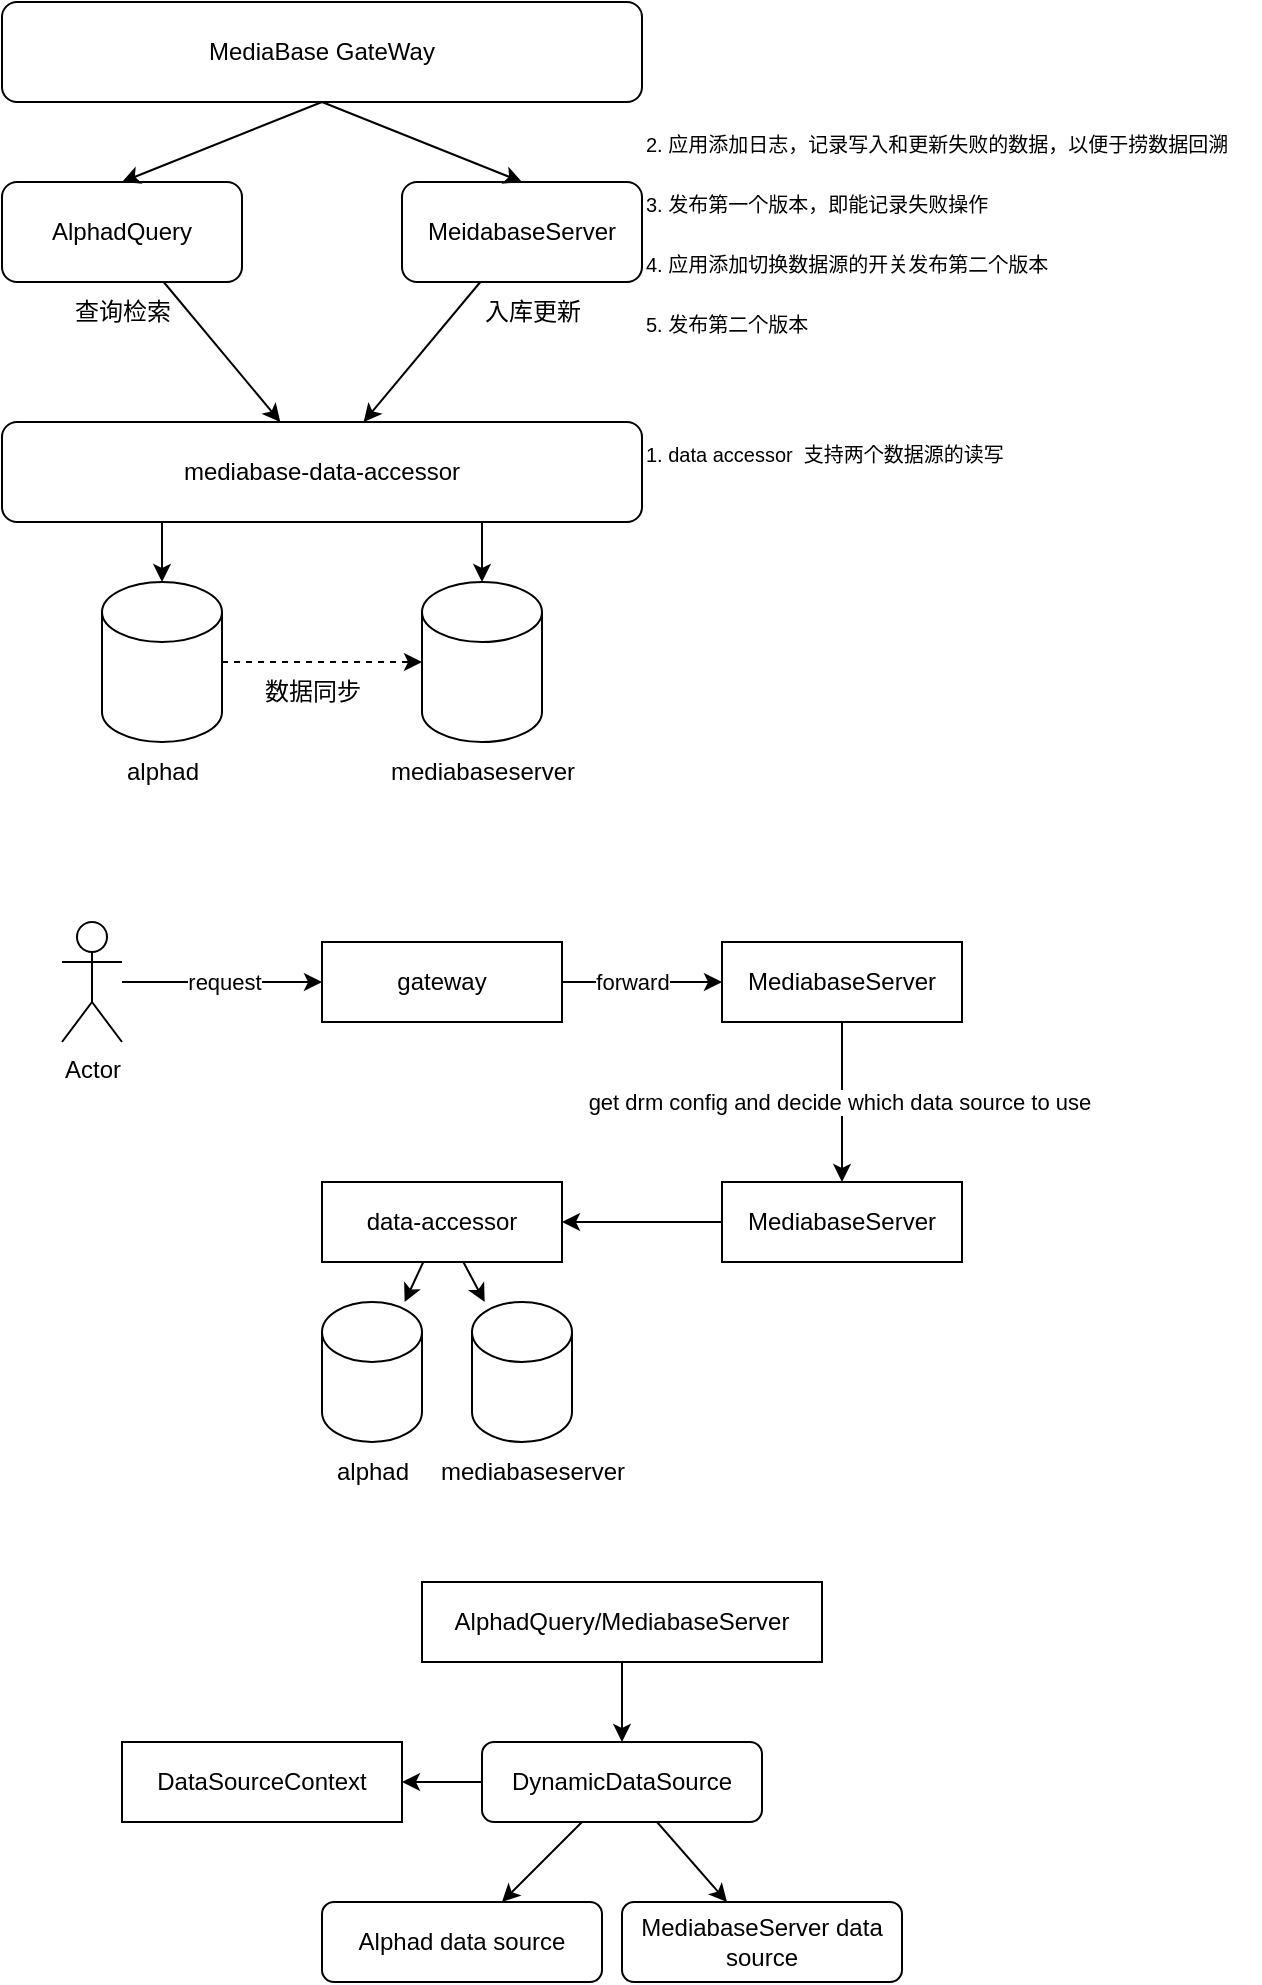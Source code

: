 <mxfile>
    <diagram name="第 1 页" id="VY7nu3ntrZxBlTPFbvwu">
        <mxGraphModel dx="904" dy="624" grid="1" gridSize="10" guides="1" tooltips="1" connect="1" arrows="1" fold="1" page="1" pageScale="1" pageWidth="850" pageHeight="1100" math="0" shadow="0">
            <root>
                <mxCell id="0"/>
                <mxCell id="1" parent="0"/>
                <mxCell id="2" value="mediabase-data-accessor" style="rounded=1;whiteSpace=wrap;html=1;" vertex="1" parent="1">
                    <mxGeometry x="160" y="340" width="320" height="50" as="geometry"/>
                </mxCell>
                <mxCell id="19" value="" style="edgeStyle=none;html=1;dashed=1;" edge="1" parent="1" source="3" target="4">
                    <mxGeometry relative="1" as="geometry"/>
                </mxCell>
                <mxCell id="3" value="" style="shape=cylinder3;whiteSpace=wrap;html=1;boundedLbl=1;backgroundOutline=1;size=15;movable=1;resizable=1;rotatable=1;deletable=1;editable=1;connectable=1;" vertex="1" parent="1">
                    <mxGeometry x="210" y="420" width="60" height="80" as="geometry"/>
                </mxCell>
                <mxCell id="4" value="" style="shape=cylinder3;whiteSpace=wrap;html=1;boundedLbl=1;backgroundOutline=1;size=15;movable=1;resizable=1;rotatable=1;deletable=1;editable=1;connectable=1;" vertex="1" parent="1">
                    <mxGeometry x="370" y="420" width="60" height="80" as="geometry"/>
                </mxCell>
                <mxCell id="5" value="&lt;span style=&quot;&quot;&gt;alphad&lt;/span&gt;" style="text;html=1;align=center;verticalAlign=middle;resizable=1;points=[];autosize=1;movable=1;rotatable=1;deletable=1;editable=1;connectable=1;" vertex="1" parent="1">
                    <mxGeometry x="210" y="500" width="60" height="30" as="geometry"/>
                </mxCell>
                <mxCell id="6" value="&lt;span style=&quot;&quot;&gt;mediabaseserver&lt;/span&gt;" style="text;html=1;align=center;verticalAlign=middle;resizable=1;points=[];autosize=1;movable=1;rotatable=1;deletable=1;editable=1;connectable=1;" vertex="1" parent="1">
                    <mxGeometry x="340" y="500" width="120" height="30" as="geometry"/>
                </mxCell>
                <mxCell id="7" value="" style="endArrow=classic;html=1;exitX=0.25;exitY=1;exitDx=0;exitDy=0;entryX=0.5;entryY=0;entryDx=0;entryDy=0;entryPerimeter=0;" edge="1" parent="1" source="2" target="3">
                    <mxGeometry width="50" height="50" relative="1" as="geometry">
                        <mxPoint x="400" y="490" as="sourcePoint"/>
                        <mxPoint x="270" y="450" as="targetPoint"/>
                    </mxGeometry>
                </mxCell>
                <mxCell id="8" value="" style="endArrow=classic;html=1;exitX=0.75;exitY=1;exitDx=0;exitDy=0;entryX=0.5;entryY=0;entryDx=0;entryDy=0;entryPerimeter=0;" edge="1" parent="1" source="2" target="4">
                    <mxGeometry width="50" height="50" relative="1" as="geometry">
                        <mxPoint x="290" y="410.0" as="sourcePoint"/>
                        <mxPoint x="390" y="420" as="targetPoint"/>
                    </mxGeometry>
                </mxCell>
                <mxCell id="11" value="" style="edgeStyle=none;html=1;" edge="1" parent="1" source="9" target="2">
                    <mxGeometry relative="1" as="geometry"/>
                </mxCell>
                <mxCell id="9" value="AlphadQuery" style="rounded=1;whiteSpace=wrap;html=1;" vertex="1" parent="1">
                    <mxGeometry x="160" y="220" width="120" height="50" as="geometry"/>
                </mxCell>
                <mxCell id="12" value="" style="edgeStyle=none;html=1;" edge="1" parent="1" source="10" target="2">
                    <mxGeometry relative="1" as="geometry"/>
                </mxCell>
                <mxCell id="10" value="&lt;span style=&quot;&quot;&gt;MeidabaseServer&lt;/span&gt;" style="rounded=1;whiteSpace=wrap;html=1;" vertex="1" parent="1">
                    <mxGeometry x="360" y="220" width="120" height="50" as="geometry"/>
                </mxCell>
                <mxCell id="13" value="入库更新" style="text;html=1;align=center;verticalAlign=middle;resizable=0;points=[];autosize=1;" vertex="1" parent="1">
                    <mxGeometry x="390" y="270" width="70" height="30" as="geometry"/>
                </mxCell>
                <mxCell id="14" value="查询检索" style="text;html=1;align=center;verticalAlign=middle;resizable=0;points=[];autosize=1;" vertex="1" parent="1">
                    <mxGeometry x="185" y="270" width="70" height="30" as="geometry"/>
                </mxCell>
                <mxCell id="17" value="" style="edgeStyle=none;html=1;entryX=0.5;entryY=0;entryDx=0;entryDy=0;exitX=0.5;exitY=1;exitDx=0;exitDy=0;" edge="1" parent="1" source="15" target="9">
                    <mxGeometry relative="1" as="geometry">
                        <mxPoint x="320" y="260.0" as="targetPoint"/>
                    </mxGeometry>
                </mxCell>
                <mxCell id="15" value="MediaBase GateWay" style="rounded=1;whiteSpace=wrap;html=1;" vertex="1" parent="1">
                    <mxGeometry x="160" y="130" width="320" height="50" as="geometry"/>
                </mxCell>
                <mxCell id="18" value="" style="edgeStyle=none;html=1;entryX=0.5;entryY=0;entryDx=0;entryDy=0;exitX=0.5;exitY=1;exitDx=0;exitDy=0;" edge="1" parent="1" source="15" target="10">
                    <mxGeometry relative="1" as="geometry">
                        <mxPoint x="291.538" y="190.0" as="sourcePoint"/>
                        <mxPoint x="230" y="230.0" as="targetPoint"/>
                    </mxGeometry>
                </mxCell>
                <mxCell id="21" value="数据同步" style="text;html=1;align=center;verticalAlign=middle;resizable=0;points=[];autosize=1;" vertex="1" parent="1">
                    <mxGeometry x="280" y="460" width="70" height="30" as="geometry"/>
                </mxCell>
                <mxCell id="23" value="1. data accessor&amp;nbsp; 支持两个数据源的读写" style="text;html=1;align=left;verticalAlign=middle;resizable=0;points=[];autosize=1;strokeColor=none;fillColor=none;fontSize=10;" vertex="1" parent="1">
                    <mxGeometry x="480" y="344" width="197" height="24" as="geometry"/>
                </mxCell>
                <mxCell id="24" value="2. 应用添加日志，记录写入和更新失败的数据，以便于捞数据回溯" style="text;html=1;align=left;verticalAlign=middle;resizable=0;points=[];autosize=1;strokeColor=none;fillColor=none;fontSize=10;" vertex="1" parent="1">
                    <mxGeometry x="480" y="189" width="309" height="24" as="geometry"/>
                </mxCell>
                <mxCell id="25" value="3. 发布第一个版本，即能记录失败操作" style="text;html=1;align=left;verticalAlign=middle;resizable=0;points=[];autosize=1;strokeColor=none;fillColor=none;fontSize=10;" vertex="1" parent="1">
                    <mxGeometry x="480" y="219" width="189" height="24" as="geometry"/>
                </mxCell>
                <mxCell id="26" value="4. 应用添加切换数据源的开关发布第二个版本" style="text;html=1;align=left;verticalAlign=middle;resizable=0;points=[];autosize=1;strokeColor=none;fillColor=none;fontSize=10;" vertex="1" parent="1">
                    <mxGeometry x="480" y="249" width="219" height="24" as="geometry"/>
                </mxCell>
                <mxCell id="27" value="5. 发布第二个版本" style="text;html=1;align=left;verticalAlign=middle;resizable=0;points=[];autosize=1;fontSize=10;" vertex="1" parent="1">
                    <mxGeometry x="480" y="279" width="99" height="24" as="geometry"/>
                </mxCell>
                <mxCell id="33" value="" style="edgeStyle=none;html=1;" edge="1" parent="1" source="28" target="32">
                    <mxGeometry relative="1" as="geometry"/>
                </mxCell>
                <mxCell id="34" value="forward" style="edgeLabel;html=1;align=center;verticalAlign=middle;resizable=0;points=[];" vertex="1" connectable="0" parent="33">
                    <mxGeometry x="-0.136" y="-2" relative="1" as="geometry">
                        <mxPoint y="-2" as="offset"/>
                    </mxGeometry>
                </mxCell>
                <mxCell id="28" value="gateway" style="rounded=0;whiteSpace=wrap;html=1;" vertex="1" parent="1">
                    <mxGeometry x="320" y="600" width="120" height="40" as="geometry"/>
                </mxCell>
                <mxCell id="30" value="" style="edgeStyle=none;html=1;" edge="1" parent="1" source="29" target="28">
                    <mxGeometry relative="1" as="geometry"/>
                </mxCell>
                <mxCell id="31" value="request" style="edgeLabel;html=1;align=center;verticalAlign=middle;resizable=0;points=[];" vertex="1" connectable="0" parent="30">
                    <mxGeometry x="-0.294" y="1" relative="1" as="geometry">
                        <mxPoint x="15" y="1" as="offset"/>
                    </mxGeometry>
                </mxCell>
                <mxCell id="29" value="Actor" style="shape=umlActor;verticalLabelPosition=bottom;verticalAlign=top;html=1;outlineConnect=0;rounded=1;" vertex="1" parent="1">
                    <mxGeometry x="190" y="590" width="30" height="60" as="geometry"/>
                </mxCell>
                <mxCell id="36" value="get drm config and decide which data source to use&amp;nbsp;" style="edgeStyle=none;html=1;" edge="1" parent="1" source="32" target="35">
                    <mxGeometry relative="1" as="geometry"/>
                </mxCell>
                <mxCell id="32" value="MediabaseServer" style="rounded=0;whiteSpace=wrap;html=1;" vertex="1" parent="1">
                    <mxGeometry x="520" y="600" width="120" height="40" as="geometry"/>
                </mxCell>
                <mxCell id="38" value="" style="edgeStyle=none;html=1;" edge="1" parent="1" source="35" target="37">
                    <mxGeometry relative="1" as="geometry"/>
                </mxCell>
                <mxCell id="35" value="MediabaseServer" style="rounded=0;whiteSpace=wrap;html=1;" vertex="1" parent="1">
                    <mxGeometry x="520" y="720" width="120" height="40" as="geometry"/>
                </mxCell>
                <mxCell id="40" value="" style="edgeStyle=none;html=1;" edge="1" parent="1" source="37" target="39">
                    <mxGeometry relative="1" as="geometry"/>
                </mxCell>
                <mxCell id="42" value="" style="edgeStyle=none;html=1;" edge="1" parent="1" source="37" target="41">
                    <mxGeometry relative="1" as="geometry"/>
                </mxCell>
                <mxCell id="37" value="data-accessor" style="rounded=0;whiteSpace=wrap;html=1;" vertex="1" parent="1">
                    <mxGeometry x="320" y="720" width="120" height="40" as="geometry"/>
                </mxCell>
                <mxCell id="39" value="" style="shape=cylinder3;whiteSpace=wrap;html=1;boundedLbl=1;backgroundOutline=1;size=15;movable=1;resizable=1;rotatable=1;deletable=1;editable=1;connectable=1;" vertex="1" parent="1">
                    <mxGeometry x="320" y="780" width="50" height="70" as="geometry"/>
                </mxCell>
                <mxCell id="41" value="" style="shape=cylinder3;whiteSpace=wrap;html=1;boundedLbl=1;backgroundOutline=1;size=15;movable=1;resizable=1;rotatable=1;deletable=1;editable=1;connectable=1;" vertex="1" parent="1">
                    <mxGeometry x="395" y="780" width="50" height="70" as="geometry"/>
                </mxCell>
                <mxCell id="43" value="&lt;span style=&quot;&quot;&gt;alphad&lt;/span&gt;" style="text;html=1;align=center;verticalAlign=middle;resizable=1;points=[];autosize=1;strokeColor=none;fillColor=none;movable=1;rotatable=1;deletable=1;editable=1;connectable=1;" vertex="1" parent="1">
                    <mxGeometry x="315" y="850" width="60" height="30" as="geometry"/>
                </mxCell>
                <mxCell id="44" value="&lt;span style=&quot;&quot;&gt;mediabaseserver&lt;/span&gt;" style="text;html=1;align=center;verticalAlign=middle;resizable=1;points=[];autosize=1;strokeColor=none;fillColor=none;movable=1;rotatable=1;deletable=1;editable=1;connectable=1;" vertex="1" parent="1">
                    <mxGeometry x="365" y="850" width="120" height="30" as="geometry"/>
                </mxCell>
                <mxCell id="45" value="DataSourceContext" style="rounded=0;whiteSpace=wrap;html=1;" vertex="1" parent="1">
                    <mxGeometry x="220" y="1000" width="140" height="40" as="geometry"/>
                </mxCell>
                <mxCell id="48" value="" style="edgeStyle=none;html=1;" edge="1" parent="1" source="46" target="47">
                    <mxGeometry relative="1" as="geometry"/>
                </mxCell>
                <mxCell id="50" value="" style="edgeStyle=none;html=1;" edge="1" parent="1" source="46" target="49">
                    <mxGeometry relative="1" as="geometry"/>
                </mxCell>
                <mxCell id="53" value="" style="edgeStyle=none;html=1;" edge="1" parent="1" source="46" target="45">
                    <mxGeometry relative="1" as="geometry"/>
                </mxCell>
                <mxCell id="46" value="DynamicDataSource" style="rounded=1;whiteSpace=wrap;html=1;" vertex="1" parent="1">
                    <mxGeometry x="400" y="1000" width="140" height="40" as="geometry"/>
                </mxCell>
                <mxCell id="47" value="Alphad data source" style="rounded=1;whiteSpace=wrap;html=1;" vertex="1" parent="1">
                    <mxGeometry x="320" y="1080" width="140" height="40" as="geometry"/>
                </mxCell>
                <mxCell id="49" value="MediabaseServer data source" style="rounded=1;whiteSpace=wrap;html=1;" vertex="1" parent="1">
                    <mxGeometry x="470" y="1080" width="140" height="40" as="geometry"/>
                </mxCell>
                <mxCell id="52" value="" style="edgeStyle=none;html=1;" edge="1" parent="1" source="51" target="46">
                    <mxGeometry relative="1" as="geometry"/>
                </mxCell>
                <mxCell id="51" value="AlphadQuery/MediabaseServer" style="rounded=0;whiteSpace=wrap;html=1;" vertex="1" parent="1">
                    <mxGeometry x="370" y="920" width="200" height="40" as="geometry"/>
                </mxCell>
            </root>
        </mxGraphModel>
    </diagram>
</mxfile>